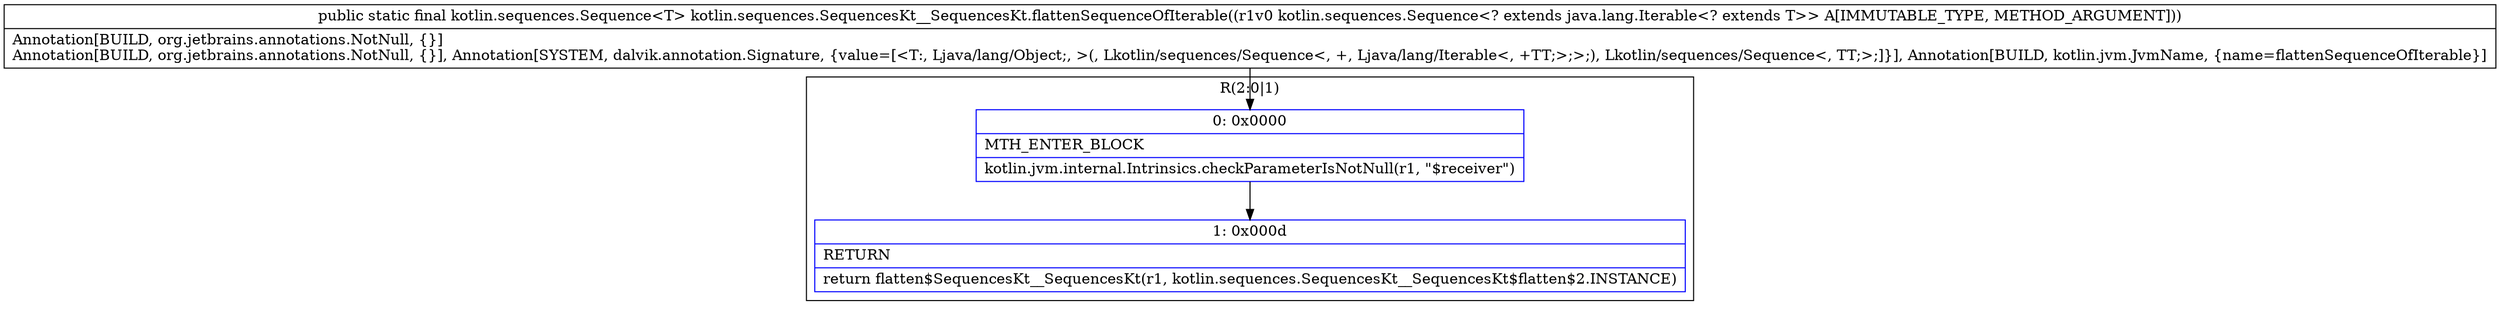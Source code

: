 digraph "CFG forkotlin.sequences.SequencesKt__SequencesKt.flattenSequenceOfIterable(Lkotlin\/sequences\/Sequence;)Lkotlin\/sequences\/Sequence;" {
subgraph cluster_Region_1107857076 {
label = "R(2:0|1)";
node [shape=record,color=blue];
Node_0 [shape=record,label="{0\:\ 0x0000|MTH_ENTER_BLOCK\l|kotlin.jvm.internal.Intrinsics.checkParameterIsNotNull(r1, \"$receiver\")\l}"];
Node_1 [shape=record,label="{1\:\ 0x000d|RETURN\l|return flatten$SequencesKt__SequencesKt(r1, kotlin.sequences.SequencesKt__SequencesKt$flatten$2.INSTANCE)\l}"];
}
MethodNode[shape=record,label="{public static final kotlin.sequences.Sequence\<T\> kotlin.sequences.SequencesKt__SequencesKt.flattenSequenceOfIterable((r1v0 kotlin.sequences.Sequence\<? extends java.lang.Iterable\<? extends T\>\> A[IMMUTABLE_TYPE, METHOD_ARGUMENT]))  | Annotation[BUILD, org.jetbrains.annotations.NotNull, \{\}]\lAnnotation[BUILD, org.jetbrains.annotations.NotNull, \{\}], Annotation[SYSTEM, dalvik.annotation.Signature, \{value=[\<T:, Ljava\/lang\/Object;, \>(, Lkotlin\/sequences\/Sequence\<, +, Ljava\/lang\/Iterable\<, +TT;\>;\>;), Lkotlin\/sequences\/Sequence\<, TT;\>;]\}], Annotation[BUILD, kotlin.jvm.JvmName, \{name=flattenSequenceOfIterable\}]\l}"];
MethodNode -> Node_0;
Node_0 -> Node_1;
}

